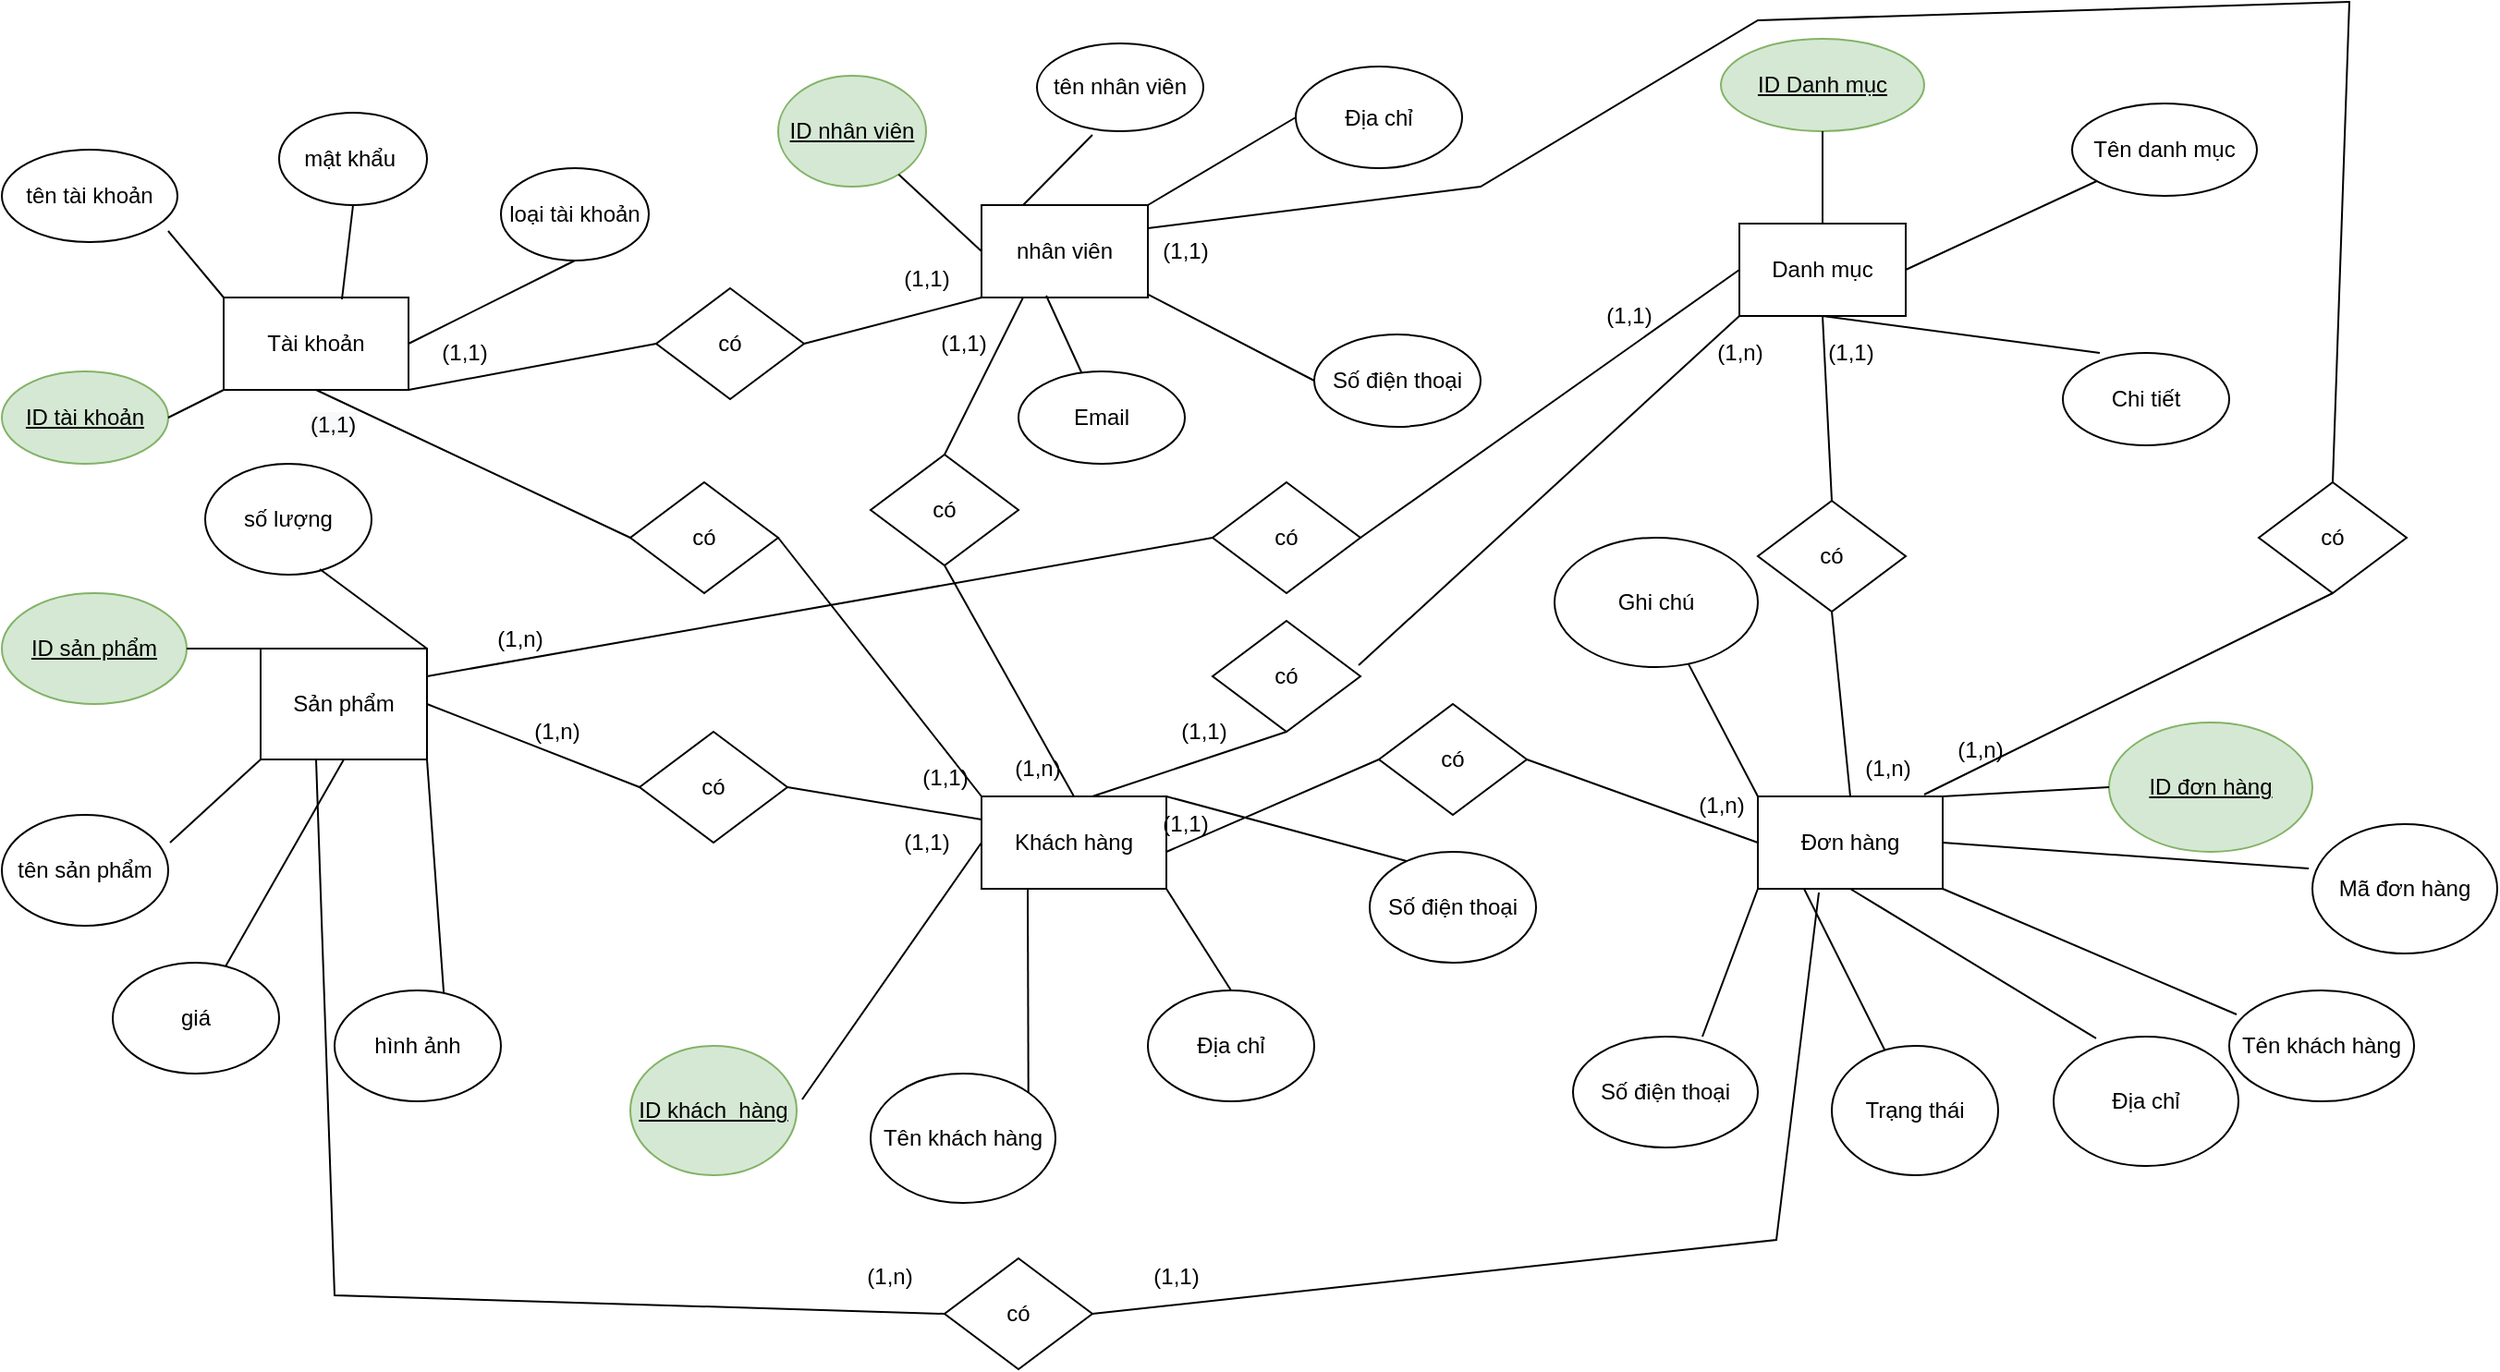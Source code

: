 <mxfile version="16.6.6" type="github">
  <diagram id="WZl0Q1Te6EeCowM1adRx" name="Page-1">
    <mxGraphModel dx="1422" dy="786" grid="1" gridSize="10" guides="1" tooltips="1" connect="1" arrows="1" fold="1" page="1" pageScale="1" pageWidth="827" pageHeight="1169" math="0" shadow="0">
      <root>
        <mxCell id="0" />
        <mxCell id="1" parent="0" />
        <mxCell id="S5zX3HuSBleYr7RCD1JO-1" value="Tài khoản" style="rounded=0;whiteSpace=wrap;html=1;" parent="1" vertex="1">
          <mxGeometry x="140" y="180" width="100" height="50" as="geometry" />
        </mxCell>
        <mxCell id="S5zX3HuSBleYr7RCD1JO-2" value="&lt;u&gt;ID nhân viên&lt;/u&gt;" style="ellipse;whiteSpace=wrap;html=1;fillColor=#d5e8d4;strokeColor=#82b366;" parent="1" vertex="1">
          <mxGeometry x="440" y="60" width="80" height="60" as="geometry" />
        </mxCell>
        <mxCell id="S5zX3HuSBleYr7RCD1JO-3" value="&lt;u&gt;ID tài khoản&lt;/u&gt;" style="ellipse;whiteSpace=wrap;html=1;fillColor=#d5e8d4;strokeColor=#82b366;" parent="1" vertex="1">
          <mxGeometry x="20" y="220" width="90" height="50" as="geometry" />
        </mxCell>
        <mxCell id="S5zX3HuSBleYr7RCD1JO-4" value="loại tài khoản" style="ellipse;whiteSpace=wrap;html=1;" parent="1" vertex="1">
          <mxGeometry x="290" y="110" width="80" height="50" as="geometry" />
        </mxCell>
        <mxCell id="S5zX3HuSBleYr7RCD1JO-5" value="mật khẩu&lt;span style=&quot;white-space: pre&quot;&gt; &lt;/span&gt;" style="ellipse;whiteSpace=wrap;html=1;" parent="1" vertex="1">
          <mxGeometry x="170" y="80" width="80" height="50" as="geometry" />
        </mxCell>
        <mxCell id="S5zX3HuSBleYr7RCD1JO-6" value="tên tài khoản" style="ellipse;whiteSpace=wrap;html=1;" parent="1" vertex="1">
          <mxGeometry x="20" y="100" width="95" height="50" as="geometry" />
        </mxCell>
        <mxCell id="S5zX3HuSBleYr7RCD1JO-7" value="nhân viên" style="rounded=0;whiteSpace=wrap;html=1;" parent="1" vertex="1">
          <mxGeometry x="550" y="130" width="90" height="50" as="geometry" />
        </mxCell>
        <mxCell id="S5zX3HuSBleYr7RCD1JO-8" value="Số điện thoại" style="ellipse;whiteSpace=wrap;html=1;" parent="1" vertex="1">
          <mxGeometry x="730" y="200" width="90" height="50" as="geometry" />
        </mxCell>
        <mxCell id="S5zX3HuSBleYr7RCD1JO-9" value="Địa chỉ" style="ellipse;whiteSpace=wrap;html=1;" parent="1" vertex="1">
          <mxGeometry x="720" y="55" width="90" height="55" as="geometry" />
        </mxCell>
        <mxCell id="S5zX3HuSBleYr7RCD1JO-10" value="tên nhân viên" style="ellipse;whiteSpace=wrap;html=1;" parent="1" vertex="1">
          <mxGeometry x="580" y="42.5" width="90" height="47.5" as="geometry" />
        </mxCell>
        <mxCell id="S5zX3HuSBleYr7RCD1JO-11" value="Email" style="ellipse;whiteSpace=wrap;html=1;" parent="1" vertex="1">
          <mxGeometry x="570" y="220" width="90" height="50" as="geometry" />
        </mxCell>
        <mxCell id="S5zX3HuSBleYr7RCD1JO-12" value="Danh mục" style="rounded=0;whiteSpace=wrap;html=1;" parent="1" vertex="1">
          <mxGeometry x="960" y="140" width="90" height="50" as="geometry" />
        </mxCell>
        <mxCell id="S5zX3HuSBleYr7RCD1JO-13" value="Chi tiết" style="ellipse;whiteSpace=wrap;html=1;" parent="1" vertex="1">
          <mxGeometry x="1135" y="210" width="90" height="50" as="geometry" />
        </mxCell>
        <mxCell id="S5zX3HuSBleYr7RCD1JO-14" value="&lt;u&gt;ID Danh mục&lt;/u&gt;" style="ellipse;whiteSpace=wrap;html=1;fillColor=#d5e8d4;strokeColor=#82b366;" parent="1" vertex="1">
          <mxGeometry x="950" y="40" width="110" height="50" as="geometry" />
        </mxCell>
        <mxCell id="S5zX3HuSBleYr7RCD1JO-15" value="Tên danh mục" style="ellipse;whiteSpace=wrap;html=1;" parent="1" vertex="1">
          <mxGeometry x="1140" y="75" width="100" height="50" as="geometry" />
        </mxCell>
        <mxCell id="S5zX3HuSBleYr7RCD1JO-16" value="Sản phẩm" style="rounded=0;whiteSpace=wrap;html=1;" parent="1" vertex="1">
          <mxGeometry x="160" y="370" width="90" height="60" as="geometry" />
        </mxCell>
        <mxCell id="S5zX3HuSBleYr7RCD1JO-17" value="hình ảnh" style="ellipse;whiteSpace=wrap;html=1;" parent="1" vertex="1">
          <mxGeometry x="200" y="555" width="90" height="60" as="geometry" />
        </mxCell>
        <mxCell id="S5zX3HuSBleYr7RCD1JO-18" value="số lượng" style="ellipse;whiteSpace=wrap;html=1;" parent="1" vertex="1">
          <mxGeometry x="130" y="270" width="90" height="60" as="geometry" />
        </mxCell>
        <mxCell id="S5zX3HuSBleYr7RCD1JO-19" value="giá" style="ellipse;whiteSpace=wrap;html=1;" parent="1" vertex="1">
          <mxGeometry x="80" y="540" width="90" height="60" as="geometry" />
        </mxCell>
        <mxCell id="S5zX3HuSBleYr7RCD1JO-20" value="tên sản phẩm" style="ellipse;whiteSpace=wrap;html=1;" parent="1" vertex="1">
          <mxGeometry x="20" y="460" width="90" height="60" as="geometry" />
        </mxCell>
        <mxCell id="S5zX3HuSBleYr7RCD1JO-21" value="&lt;u&gt;ID sản phẩm&lt;/u&gt;" style="ellipse;whiteSpace=wrap;html=1;fillColor=#d5e8d4;strokeColor=#82b366;" parent="1" vertex="1">
          <mxGeometry x="20" y="340" width="100" height="60" as="geometry" />
        </mxCell>
        <mxCell id="S5zX3HuSBleYr7RCD1JO-23" value="Khách hàng" style="rounded=0;whiteSpace=wrap;html=1;" parent="1" vertex="1">
          <mxGeometry x="550" y="450" width="100" height="50" as="geometry" />
        </mxCell>
        <mxCell id="S5zX3HuSBleYr7RCD1JO-24" value="Số điện thoại" style="ellipse;whiteSpace=wrap;html=1;" parent="1" vertex="1">
          <mxGeometry x="760" y="480" width="90" height="60" as="geometry" />
        </mxCell>
        <mxCell id="S5zX3HuSBleYr7RCD1JO-25" value="Địa chỉ" style="ellipse;whiteSpace=wrap;html=1;" parent="1" vertex="1">
          <mxGeometry x="640" y="555" width="90" height="60" as="geometry" />
        </mxCell>
        <mxCell id="S5zX3HuSBleYr7RCD1JO-26" value="Tên khách hàng" style="ellipse;whiteSpace=wrap;html=1;" parent="1" vertex="1">
          <mxGeometry x="490" y="600" width="100" height="70" as="geometry" />
        </mxCell>
        <mxCell id="S5zX3HuSBleYr7RCD1JO-27" value="&lt;u&gt;ID khách&amp;nbsp; hàng&lt;/u&gt;" style="ellipse;whiteSpace=wrap;html=1;fillColor=#d5e8d4;strokeColor=#82b366;" parent="1" vertex="1">
          <mxGeometry x="360" y="585" width="90" height="70" as="geometry" />
        </mxCell>
        <mxCell id="S5zX3HuSBleYr7RCD1JO-28" value="Đơn hàng" style="rounded=0;whiteSpace=wrap;html=1;" parent="1" vertex="1">
          <mxGeometry x="970" y="450" width="100" height="50" as="geometry" />
        </mxCell>
        <mxCell id="S5zX3HuSBleYr7RCD1JO-29" value="Ghi chú" style="ellipse;whiteSpace=wrap;html=1;" parent="1" vertex="1">
          <mxGeometry x="860" y="310" width="110" height="70" as="geometry" />
        </mxCell>
        <mxCell id="S5zX3HuSBleYr7RCD1JO-30" value="Trạng thái" style="ellipse;whiteSpace=wrap;html=1;" parent="1" vertex="1">
          <mxGeometry x="1010" y="585" width="90" height="70" as="geometry" />
        </mxCell>
        <mxCell id="S5zX3HuSBleYr7RCD1JO-31" value="Tên khách hàng" style="ellipse;whiteSpace=wrap;html=1;" parent="1" vertex="1">
          <mxGeometry x="1225" y="555" width="100" height="60" as="geometry" />
        </mxCell>
        <mxCell id="S5zX3HuSBleYr7RCD1JO-32" value="Số điện thoại" style="ellipse;whiteSpace=wrap;html=1;" parent="1" vertex="1">
          <mxGeometry x="870" y="580" width="100" height="60" as="geometry" />
        </mxCell>
        <mxCell id="S5zX3HuSBleYr7RCD1JO-33" value="Địa chỉ" style="ellipse;whiteSpace=wrap;html=1;" parent="1" vertex="1">
          <mxGeometry x="1130" y="580" width="100" height="70" as="geometry" />
        </mxCell>
        <mxCell id="S5zX3HuSBleYr7RCD1JO-34" value="Mã đơn hàng" style="ellipse;whiteSpace=wrap;html=1;" parent="1" vertex="1">
          <mxGeometry x="1270" y="465" width="100" height="70" as="geometry" />
        </mxCell>
        <mxCell id="S5zX3HuSBleYr7RCD1JO-35" value="&lt;u&gt;ID đơn hàng&lt;/u&gt;" style="ellipse;whiteSpace=wrap;html=1;fillColor=#d5e8d4;strokeColor=#82b366;" parent="1" vertex="1">
          <mxGeometry x="1160" y="410" width="110" height="70" as="geometry" />
        </mxCell>
        <mxCell id="S5zX3HuSBleYr7RCD1JO-36" value="có" style="rhombus;whiteSpace=wrap;html=1;" parent="1" vertex="1">
          <mxGeometry x="374" y="175" width="80" height="60" as="geometry" />
        </mxCell>
        <mxCell id="S5zX3HuSBleYr7RCD1JO-37" value="" style="endArrow=none;html=1;rounded=0;entryX=0;entryY=1;entryDx=0;entryDy=0;exitX=1;exitY=0.5;exitDx=0;exitDy=0;" parent="1" source="S5zX3HuSBleYr7RCD1JO-36" target="S5zX3HuSBleYr7RCD1JO-7" edge="1">
          <mxGeometry width="50" height="50" relative="1" as="geometry">
            <mxPoint x="390" y="420" as="sourcePoint" />
            <mxPoint x="440" y="370" as="targetPoint" />
          </mxGeometry>
        </mxCell>
        <mxCell id="S5zX3HuSBleYr7RCD1JO-38" value="" style="endArrow=none;html=1;rounded=0;exitX=1;exitY=1;exitDx=0;exitDy=0;entryX=0;entryY=0.5;entryDx=0;entryDy=0;" parent="1" source="S5zX3HuSBleYr7RCD1JO-1" target="S5zX3HuSBleYr7RCD1JO-36" edge="1">
          <mxGeometry width="50" height="50" relative="1" as="geometry">
            <mxPoint x="390" y="420" as="sourcePoint" />
            <mxPoint x="440" y="370" as="targetPoint" />
          </mxGeometry>
        </mxCell>
        <mxCell id="S5zX3HuSBleYr7RCD1JO-39" value="" style="endArrow=none;html=1;rounded=0;entryX=0;entryY=0;entryDx=0;entryDy=0;exitX=0.947;exitY=0.88;exitDx=0;exitDy=0;exitPerimeter=0;" parent="1" source="S5zX3HuSBleYr7RCD1JO-6" target="S5zX3HuSBleYr7RCD1JO-1" edge="1">
          <mxGeometry width="50" height="50" relative="1" as="geometry">
            <mxPoint x="390" y="420" as="sourcePoint" />
            <mxPoint x="440" y="370" as="targetPoint" />
          </mxGeometry>
        </mxCell>
        <mxCell id="S5zX3HuSBleYr7RCD1JO-41" value="" style="endArrow=none;html=1;rounded=0;entryX=0.5;entryY=1;entryDx=0;entryDy=0;exitX=0.64;exitY=0.02;exitDx=0;exitDy=0;exitPerimeter=0;" parent="1" source="S5zX3HuSBleYr7RCD1JO-1" target="S5zX3HuSBleYr7RCD1JO-5" edge="1">
          <mxGeometry width="50" height="50" relative="1" as="geometry">
            <mxPoint x="390" y="420" as="sourcePoint" />
            <mxPoint x="440" y="370" as="targetPoint" />
          </mxGeometry>
        </mxCell>
        <mxCell id="S5zX3HuSBleYr7RCD1JO-42" value="" style="endArrow=none;html=1;rounded=0;entryX=1;entryY=0.5;entryDx=0;entryDy=0;exitX=0.5;exitY=1;exitDx=0;exitDy=0;" parent="1" source="S5zX3HuSBleYr7RCD1JO-4" target="S5zX3HuSBleYr7RCD1JO-1" edge="1">
          <mxGeometry width="50" height="50" relative="1" as="geometry">
            <mxPoint x="390" y="420" as="sourcePoint" />
            <mxPoint x="440" y="370" as="targetPoint" />
          </mxGeometry>
        </mxCell>
        <mxCell id="S5zX3HuSBleYr7RCD1JO-43" value="" style="endArrow=none;html=1;rounded=0;entryX=0;entryY=1;entryDx=0;entryDy=0;exitX=1;exitY=0.5;exitDx=0;exitDy=0;" parent="1" source="S5zX3HuSBleYr7RCD1JO-3" target="S5zX3HuSBleYr7RCD1JO-1" edge="1">
          <mxGeometry width="50" height="50" relative="1" as="geometry">
            <mxPoint x="390" y="420" as="sourcePoint" />
            <mxPoint x="440" y="370" as="targetPoint" />
          </mxGeometry>
        </mxCell>
        <mxCell id="S5zX3HuSBleYr7RCD1JO-44" value="" style="endArrow=none;html=1;rounded=0;exitX=1.011;exitY=0.25;exitDx=0;exitDy=0;exitPerimeter=0;entryX=0;entryY=1;entryDx=0;entryDy=0;" parent="1" source="S5zX3HuSBleYr7RCD1JO-20" target="S5zX3HuSBleYr7RCD1JO-16" edge="1">
          <mxGeometry width="50" height="50" relative="1" as="geometry">
            <mxPoint x="390" y="420" as="sourcePoint" />
            <mxPoint x="440" y="370" as="targetPoint" />
          </mxGeometry>
        </mxCell>
        <mxCell id="S5zX3HuSBleYr7RCD1JO-45" value="" style="endArrow=none;html=1;rounded=0;entryX=1;entryY=0.5;entryDx=0;entryDy=0;exitX=0;exitY=0;exitDx=0;exitDy=0;" parent="1" source="S5zX3HuSBleYr7RCD1JO-16" target="S5zX3HuSBleYr7RCD1JO-21" edge="1">
          <mxGeometry width="50" height="50" relative="1" as="geometry">
            <mxPoint x="390" y="420" as="sourcePoint" />
            <mxPoint x="440" y="370" as="targetPoint" />
          </mxGeometry>
        </mxCell>
        <mxCell id="S5zX3HuSBleYr7RCD1JO-46" value="" style="endArrow=none;html=1;rounded=0;entryX=0.222;entryY=0;entryDx=0;entryDy=0;entryPerimeter=0;exitX=0.5;exitY=1;exitDx=0;exitDy=0;" parent="1" source="S5zX3HuSBleYr7RCD1JO-12" target="S5zX3HuSBleYr7RCD1JO-13" edge="1">
          <mxGeometry width="50" height="50" relative="1" as="geometry">
            <mxPoint x="390" y="420" as="sourcePoint" />
            <mxPoint x="440" y="370" as="targetPoint" />
          </mxGeometry>
        </mxCell>
        <mxCell id="S5zX3HuSBleYr7RCD1JO-47" value="" style="endArrow=none;html=1;rounded=0;exitX=1;exitY=0.5;exitDx=0;exitDy=0;" parent="1" source="S5zX3HuSBleYr7RCD1JO-12" target="S5zX3HuSBleYr7RCD1JO-15" edge="1">
          <mxGeometry width="50" height="50" relative="1" as="geometry">
            <mxPoint x="390" y="420" as="sourcePoint" />
            <mxPoint x="440" y="370" as="targetPoint" />
          </mxGeometry>
        </mxCell>
        <mxCell id="S5zX3HuSBleYr7RCD1JO-48" value="" style="endArrow=none;html=1;rounded=0;entryX=0.5;entryY=0;entryDx=0;entryDy=0;" parent="1" source="S5zX3HuSBleYr7RCD1JO-14" target="S5zX3HuSBleYr7RCD1JO-12" edge="1">
          <mxGeometry width="50" height="50" relative="1" as="geometry">
            <mxPoint x="390" y="420" as="sourcePoint" />
            <mxPoint x="440" y="370" as="targetPoint" />
          </mxGeometry>
        </mxCell>
        <mxCell id="S5zX3HuSBleYr7RCD1JO-49" value="" style="endArrow=none;html=1;rounded=0;exitX=0.389;exitY=0.98;exitDx=0;exitDy=0;exitPerimeter=0;" parent="1" source="S5zX3HuSBleYr7RCD1JO-7" target="S5zX3HuSBleYr7RCD1JO-11" edge="1">
          <mxGeometry width="50" height="50" relative="1" as="geometry">
            <mxPoint x="390" y="420" as="sourcePoint" />
            <mxPoint x="440" y="370" as="targetPoint" />
          </mxGeometry>
        </mxCell>
        <mxCell id="S5zX3HuSBleYr7RCD1JO-50" value="" style="endArrow=none;html=1;rounded=0;entryX=0;entryY=0.5;entryDx=0;entryDy=0;" parent="1" source="S5zX3HuSBleYr7RCD1JO-7" target="S5zX3HuSBleYr7RCD1JO-8" edge="1">
          <mxGeometry width="50" height="50" relative="1" as="geometry">
            <mxPoint x="390" y="420" as="sourcePoint" />
            <mxPoint x="440" y="370" as="targetPoint" />
          </mxGeometry>
        </mxCell>
        <mxCell id="S5zX3HuSBleYr7RCD1JO-51" value="" style="endArrow=none;html=1;rounded=0;entryX=0;entryY=0.5;entryDx=0;entryDy=0;exitX=1;exitY=0;exitDx=0;exitDy=0;" parent="1" source="S5zX3HuSBleYr7RCD1JO-7" target="S5zX3HuSBleYr7RCD1JO-9" edge="1">
          <mxGeometry width="50" height="50" relative="1" as="geometry">
            <mxPoint x="390" y="420" as="sourcePoint" />
            <mxPoint x="440" y="370" as="targetPoint" />
          </mxGeometry>
        </mxCell>
        <mxCell id="S5zX3HuSBleYr7RCD1JO-52" value="" style="endArrow=none;html=1;rounded=0;entryX=0.333;entryY=1.042;entryDx=0;entryDy=0;entryPerimeter=0;exitX=0.25;exitY=0;exitDx=0;exitDy=0;" parent="1" source="S5zX3HuSBleYr7RCD1JO-7" target="S5zX3HuSBleYr7RCD1JO-10" edge="1">
          <mxGeometry width="50" height="50" relative="1" as="geometry">
            <mxPoint x="390" y="420" as="sourcePoint" />
            <mxPoint x="440" y="370" as="targetPoint" />
          </mxGeometry>
        </mxCell>
        <mxCell id="S5zX3HuSBleYr7RCD1JO-53" value="" style="endArrow=none;html=1;rounded=0;exitX=0;exitY=0.5;exitDx=0;exitDy=0;" parent="1" source="S5zX3HuSBleYr7RCD1JO-7" target="S5zX3HuSBleYr7RCD1JO-2" edge="1">
          <mxGeometry width="50" height="50" relative="1" as="geometry">
            <mxPoint x="390" y="420" as="sourcePoint" />
            <mxPoint x="440" y="370" as="targetPoint" />
          </mxGeometry>
        </mxCell>
        <mxCell id="S5zX3HuSBleYr7RCD1JO-54" value="" style="endArrow=none;html=1;rounded=0;entryX=1;entryY=1;entryDx=0;entryDy=0;exitX=0.5;exitY=0;exitDx=0;exitDy=0;" parent="1" source="S5zX3HuSBleYr7RCD1JO-25" target="S5zX3HuSBleYr7RCD1JO-23" edge="1">
          <mxGeometry width="50" height="50" relative="1" as="geometry">
            <mxPoint x="390" y="420" as="sourcePoint" />
            <mxPoint x="440" y="370" as="targetPoint" />
          </mxGeometry>
        </mxCell>
        <mxCell id="S5zX3HuSBleYr7RCD1JO-55" value="" style="endArrow=none;html=1;rounded=0;exitX=1.033;exitY=0.414;exitDx=0;exitDy=0;exitPerimeter=0;entryX=0;entryY=0.5;entryDx=0;entryDy=0;" parent="1" source="S5zX3HuSBleYr7RCD1JO-27" target="S5zX3HuSBleYr7RCD1JO-23" edge="1">
          <mxGeometry width="50" height="50" relative="1" as="geometry">
            <mxPoint x="390" y="420" as="sourcePoint" />
            <mxPoint x="440" y="370" as="targetPoint" />
          </mxGeometry>
        </mxCell>
        <mxCell id="S5zX3HuSBleYr7RCD1JO-56" value="" style="endArrow=none;html=1;rounded=0;entryX=1;entryY=0;entryDx=0;entryDy=0;exitX=0.222;exitY=0.083;exitDx=0;exitDy=0;exitPerimeter=0;" parent="1" source="S5zX3HuSBleYr7RCD1JO-24" target="S5zX3HuSBleYr7RCD1JO-23" edge="1">
          <mxGeometry width="50" height="50" relative="1" as="geometry">
            <mxPoint x="390" y="420" as="sourcePoint" />
            <mxPoint x="440" y="370" as="targetPoint" />
          </mxGeometry>
        </mxCell>
        <mxCell id="S5zX3HuSBleYr7RCD1JO-57" value="" style="endArrow=none;html=1;rounded=0;exitX=1;exitY=0;exitDx=0;exitDy=0;entryX=0;entryY=0.5;entryDx=0;entryDy=0;" parent="1" source="S5zX3HuSBleYr7RCD1JO-28" target="S5zX3HuSBleYr7RCD1JO-35" edge="1">
          <mxGeometry width="50" height="50" relative="1" as="geometry">
            <mxPoint x="460" y="430" as="sourcePoint" />
            <mxPoint x="440" y="370" as="targetPoint" />
          </mxGeometry>
        </mxCell>
        <mxCell id="S5zX3HuSBleYr7RCD1JO-58" value="" style="endArrow=none;html=1;rounded=0;entryX=1;entryY=0;entryDx=0;entryDy=0;exitX=0.25;exitY=1;exitDx=0;exitDy=0;" parent="1" source="S5zX3HuSBleYr7RCD1JO-23" target="S5zX3HuSBleYr7RCD1JO-26" edge="1">
          <mxGeometry width="50" height="50" relative="1" as="geometry">
            <mxPoint x="430" y="420" as="sourcePoint" />
            <mxPoint x="440" y="370" as="targetPoint" />
          </mxGeometry>
        </mxCell>
        <mxCell id="S5zX3HuSBleYr7RCD1JO-59" value="" style="endArrow=none;html=1;rounded=0;entryX=0.656;entryY=0.017;entryDx=0;entryDy=0;entryPerimeter=0;exitX=1;exitY=1;exitDx=0;exitDy=0;" parent="1" source="S5zX3HuSBleYr7RCD1JO-16" target="S5zX3HuSBleYr7RCD1JO-17" edge="1">
          <mxGeometry width="50" height="50" relative="1" as="geometry">
            <mxPoint x="390" y="420" as="sourcePoint" />
            <mxPoint x="440" y="370" as="targetPoint" />
          </mxGeometry>
        </mxCell>
        <mxCell id="S5zX3HuSBleYr7RCD1JO-60" value="" style="endArrow=none;html=1;rounded=0;entryX=0.5;entryY=1;entryDx=0;entryDy=0;" parent="1" source="S5zX3HuSBleYr7RCD1JO-19" target="S5zX3HuSBleYr7RCD1JO-16" edge="1">
          <mxGeometry width="50" height="50" relative="1" as="geometry">
            <mxPoint x="390" y="420" as="sourcePoint" />
            <mxPoint x="440" y="370" as="targetPoint" />
          </mxGeometry>
        </mxCell>
        <mxCell id="S5zX3HuSBleYr7RCD1JO-61" value="" style="endArrow=none;html=1;rounded=0;entryX=1;entryY=0;entryDx=0;entryDy=0;exitX=0.689;exitY=0.95;exitDx=0;exitDy=0;exitPerimeter=0;" parent="1" source="S5zX3HuSBleYr7RCD1JO-18" target="S5zX3HuSBleYr7RCD1JO-16" edge="1">
          <mxGeometry width="50" height="50" relative="1" as="geometry">
            <mxPoint x="210" y="330" as="sourcePoint" />
            <mxPoint x="440" y="370" as="targetPoint" />
          </mxGeometry>
        </mxCell>
        <mxCell id="S5zX3HuSBleYr7RCD1JO-62" value="" style="endArrow=none;html=1;rounded=0;exitX=0;exitY=0;exitDx=0;exitDy=0;" parent="1" source="S5zX3HuSBleYr7RCD1JO-28" target="S5zX3HuSBleYr7RCD1JO-29" edge="1">
          <mxGeometry width="50" height="50" relative="1" as="geometry">
            <mxPoint x="390" y="420" as="sourcePoint" />
            <mxPoint x="440" y="370" as="targetPoint" />
          </mxGeometry>
        </mxCell>
        <mxCell id="S5zX3HuSBleYr7RCD1JO-63" value="" style="endArrow=none;html=1;rounded=0;entryX=0.7;entryY=0;entryDx=0;entryDy=0;entryPerimeter=0;exitX=0;exitY=1;exitDx=0;exitDy=0;" parent="1" source="S5zX3HuSBleYr7RCD1JO-28" target="S5zX3HuSBleYr7RCD1JO-32" edge="1">
          <mxGeometry width="50" height="50" relative="1" as="geometry">
            <mxPoint x="390" y="420" as="sourcePoint" />
            <mxPoint x="440" y="370" as="targetPoint" />
          </mxGeometry>
        </mxCell>
        <mxCell id="S5zX3HuSBleYr7RCD1JO-64" value="" style="endArrow=none;html=1;rounded=0;exitX=0.25;exitY=1;exitDx=0;exitDy=0;" parent="1" source="S5zX3HuSBleYr7RCD1JO-28" target="S5zX3HuSBleYr7RCD1JO-30" edge="1">
          <mxGeometry width="50" height="50" relative="1" as="geometry">
            <mxPoint x="390" y="420" as="sourcePoint" />
            <mxPoint x="440" y="370" as="targetPoint" />
          </mxGeometry>
        </mxCell>
        <mxCell id="S5zX3HuSBleYr7RCD1JO-65" value="" style="endArrow=none;html=1;rounded=0;entryX=0.23;entryY=0.014;entryDx=0;entryDy=0;entryPerimeter=0;exitX=0.5;exitY=1;exitDx=0;exitDy=0;" parent="1" source="S5zX3HuSBleYr7RCD1JO-28" target="S5zX3HuSBleYr7RCD1JO-33" edge="1">
          <mxGeometry width="50" height="50" relative="1" as="geometry">
            <mxPoint x="390" y="420" as="sourcePoint" />
            <mxPoint x="930" y="690" as="targetPoint" />
          </mxGeometry>
        </mxCell>
        <mxCell id="S5zX3HuSBleYr7RCD1JO-66" value="" style="endArrow=none;html=1;rounded=0;entryX=0.04;entryY=0.217;entryDx=0;entryDy=0;entryPerimeter=0;exitX=1;exitY=1;exitDx=0;exitDy=0;" parent="1" source="S5zX3HuSBleYr7RCD1JO-28" target="S5zX3HuSBleYr7RCD1JO-31" edge="1">
          <mxGeometry width="50" height="50" relative="1" as="geometry">
            <mxPoint x="390" y="420" as="sourcePoint" />
            <mxPoint x="440" y="370" as="targetPoint" />
          </mxGeometry>
        </mxCell>
        <mxCell id="S5zX3HuSBleYr7RCD1JO-67" value="" style="endArrow=none;html=1;rounded=0;entryX=-0.02;entryY=0.343;entryDx=0;entryDy=0;entryPerimeter=0;exitX=1;exitY=0.5;exitDx=0;exitDy=0;" parent="1" source="S5zX3HuSBleYr7RCD1JO-28" target="S5zX3HuSBleYr7RCD1JO-34" edge="1">
          <mxGeometry width="50" height="50" relative="1" as="geometry">
            <mxPoint x="390" y="420" as="sourcePoint" />
            <mxPoint x="440" y="370" as="targetPoint" />
          </mxGeometry>
        </mxCell>
        <mxCell id="kUXduTfdo15wDPDfpC6b-1" value="(1,1)" style="text;html=1;align=center;verticalAlign=middle;resizable=0;points=[];autosize=1;strokeColor=none;fillColor=none;" vertex="1" parent="1">
          <mxGeometry x="250" y="200" width="40" height="20" as="geometry" />
        </mxCell>
        <mxCell id="kUXduTfdo15wDPDfpC6b-2" value="(1,1)" style="text;html=1;align=center;verticalAlign=middle;resizable=0;points=[];autosize=1;strokeColor=none;fillColor=none;" vertex="1" parent="1">
          <mxGeometry x="500" y="160" width="40" height="20" as="geometry" />
        </mxCell>
        <mxCell id="kUXduTfdo15wDPDfpC6b-3" value="(1,1)" style="text;html=1;align=center;verticalAlign=middle;resizable=0;points=[];autosize=1;strokeColor=none;fillColor=none;" vertex="1" parent="1">
          <mxGeometry x="510" y="430" width="40" height="20" as="geometry" />
        </mxCell>
        <mxCell id="kUXduTfdo15wDPDfpC6b-4" value="&lt;span style=&quot;color: rgb(0, 0, 0); font-family: helvetica; font-size: 12px; font-style: normal; font-weight: 400; letter-spacing: normal; text-align: center; text-indent: 0px; text-transform: none; word-spacing: 0px; background-color: rgb(248, 249, 250); display: inline; float: none;&quot;&gt;(1,1)&lt;/span&gt;" style="text;whiteSpace=wrap;html=1;" vertex="1" parent="1">
          <mxGeometry x="185" y="235" width="50" height="30" as="geometry" />
        </mxCell>
        <mxCell id="kUXduTfdo15wDPDfpC6b-5" value="có" style="rhombus;whiteSpace=wrap;html=1;" vertex="1" parent="1">
          <mxGeometry x="360" y="280" width="80" height="60" as="geometry" />
        </mxCell>
        <mxCell id="kUXduTfdo15wDPDfpC6b-6" value="" style="endArrow=none;html=1;rounded=0;exitX=0.5;exitY=1;exitDx=0;exitDy=0;entryX=0;entryY=0.5;entryDx=0;entryDy=0;" edge="1" parent="1" source="S5zX3HuSBleYr7RCD1JO-1" target="kUXduTfdo15wDPDfpC6b-5">
          <mxGeometry width="50" height="50" relative="1" as="geometry">
            <mxPoint x="250" y="240" as="sourcePoint" />
            <mxPoint x="384" y="215" as="targetPoint" />
          </mxGeometry>
        </mxCell>
        <mxCell id="kUXduTfdo15wDPDfpC6b-7" value="" style="endArrow=none;html=1;rounded=0;exitX=1;exitY=0.5;exitDx=0;exitDy=0;entryX=0;entryY=0;entryDx=0;entryDy=0;" edge="1" parent="1" source="kUXduTfdo15wDPDfpC6b-5" target="S5zX3HuSBleYr7RCD1JO-23">
          <mxGeometry width="50" height="50" relative="1" as="geometry">
            <mxPoint x="200" y="240" as="sourcePoint" />
            <mxPoint x="384" y="350" as="targetPoint" />
          </mxGeometry>
        </mxCell>
        <mxCell id="kUXduTfdo15wDPDfpC6b-8" value="có" style="rhombus;whiteSpace=wrap;html=1;" vertex="1" parent="1">
          <mxGeometry x="365" y="415" width="80" height="60" as="geometry" />
        </mxCell>
        <mxCell id="kUXduTfdo15wDPDfpC6b-9" value="" style="endArrow=none;html=1;rounded=0;exitX=1;exitY=1;exitDx=0;exitDy=0;entryX=0;entryY=0.5;entryDx=0;entryDy=0;" edge="1" parent="1" target="kUXduTfdo15wDPDfpC6b-8">
          <mxGeometry width="50" height="50" relative="1" as="geometry">
            <mxPoint x="250" y="400" as="sourcePoint" />
            <mxPoint x="384" y="375" as="targetPoint" />
          </mxGeometry>
        </mxCell>
        <mxCell id="kUXduTfdo15wDPDfpC6b-10" value="" style="endArrow=none;html=1;rounded=0;exitX=1;exitY=0.5;exitDx=0;exitDy=0;entryX=0;entryY=0.25;entryDx=0;entryDy=0;" edge="1" parent="1" source="kUXduTfdo15wDPDfpC6b-8" target="S5zX3HuSBleYr7RCD1JO-23">
          <mxGeometry width="50" height="50" relative="1" as="geometry">
            <mxPoint x="446" y="450" as="sourcePoint" />
            <mxPoint x="580" y="425" as="targetPoint" />
          </mxGeometry>
        </mxCell>
        <mxCell id="kUXduTfdo15wDPDfpC6b-11" value="(1,1)" style="text;html=1;align=center;verticalAlign=middle;resizable=0;points=[];autosize=1;strokeColor=none;fillColor=none;" vertex="1" parent="1">
          <mxGeometry x="500" y="465" width="40" height="20" as="geometry" />
        </mxCell>
        <mxCell id="kUXduTfdo15wDPDfpC6b-12" value="(1,n)" style="text;html=1;align=center;verticalAlign=middle;resizable=0;points=[];autosize=1;strokeColor=none;fillColor=none;" vertex="1" parent="1">
          <mxGeometry x="300" y="405" width="40" height="20" as="geometry" />
        </mxCell>
        <mxCell id="kUXduTfdo15wDPDfpC6b-13" value="có" style="rhombus;whiteSpace=wrap;html=1;" vertex="1" parent="1">
          <mxGeometry x="675" y="280" width="80" height="60" as="geometry" />
        </mxCell>
        <mxCell id="kUXduTfdo15wDPDfpC6b-14" value="" style="endArrow=none;html=1;rounded=0;exitX=1;exitY=0.25;exitDx=0;exitDy=0;entryX=0;entryY=0.5;entryDx=0;entryDy=0;" edge="1" parent="1" source="S5zX3HuSBleYr7RCD1JO-16" target="kUXduTfdo15wDPDfpC6b-13">
          <mxGeometry width="50" height="50" relative="1" as="geometry">
            <mxPoint x="455" y="455" as="sourcePoint" />
            <mxPoint x="590" y="435" as="targetPoint" />
          </mxGeometry>
        </mxCell>
        <mxCell id="kUXduTfdo15wDPDfpC6b-15" value="" style="endArrow=none;html=1;rounded=0;exitX=1;exitY=0.5;exitDx=0;exitDy=0;entryX=0;entryY=0.5;entryDx=0;entryDy=0;" edge="1" parent="1" source="kUXduTfdo15wDPDfpC6b-13" target="S5zX3HuSBleYr7RCD1JO-12">
          <mxGeometry width="50" height="50" relative="1" as="geometry">
            <mxPoint x="260" y="395" as="sourcePoint" />
            <mxPoint x="600" y="340" as="targetPoint" />
            <Array as="points" />
          </mxGeometry>
        </mxCell>
        <mxCell id="kUXduTfdo15wDPDfpC6b-16" value="(1,n)" style="text;html=1;align=center;verticalAlign=middle;resizable=0;points=[];autosize=1;strokeColor=none;fillColor=none;" vertex="1" parent="1">
          <mxGeometry x="280" y="355" width="40" height="20" as="geometry" />
        </mxCell>
        <mxCell id="kUXduTfdo15wDPDfpC6b-17" value="(1,1)" style="text;html=1;align=center;verticalAlign=middle;resizable=0;points=[];autosize=1;strokeColor=none;fillColor=none;" vertex="1" parent="1">
          <mxGeometry x="880" y="180" width="40" height="20" as="geometry" />
        </mxCell>
        <mxCell id="kUXduTfdo15wDPDfpC6b-18" value="có" style="rhombus;whiteSpace=wrap;html=1;" vertex="1" parent="1">
          <mxGeometry x="490" y="265" width="80" height="60" as="geometry" />
        </mxCell>
        <mxCell id="kUXduTfdo15wDPDfpC6b-19" value="" style="endArrow=none;html=1;rounded=0;exitX=0.5;exitY=0;exitDx=0;exitDy=0;entryX=0.25;entryY=1;entryDx=0;entryDy=0;" edge="1" parent="1" source="kUXduTfdo15wDPDfpC6b-18" target="S5zX3HuSBleYr7RCD1JO-7">
          <mxGeometry width="50" height="50" relative="1" as="geometry">
            <mxPoint x="250" y="240" as="sourcePoint" />
            <mxPoint x="384" y="215" as="targetPoint" />
          </mxGeometry>
        </mxCell>
        <mxCell id="kUXduTfdo15wDPDfpC6b-20" value="" style="endArrow=none;html=1;rounded=0;exitX=0.5;exitY=1;exitDx=0;exitDy=0;entryX=0.5;entryY=0;entryDx=0;entryDy=0;" edge="1" parent="1" source="kUXduTfdo15wDPDfpC6b-18" target="S5zX3HuSBleYr7RCD1JO-23">
          <mxGeometry width="50" height="50" relative="1" as="geometry">
            <mxPoint x="450" y="320" as="sourcePoint" />
            <mxPoint x="590" y="420" as="targetPoint" />
          </mxGeometry>
        </mxCell>
        <mxCell id="kUXduTfdo15wDPDfpC6b-21" value="(1,n)" style="text;html=1;align=center;verticalAlign=middle;resizable=0;points=[];autosize=1;strokeColor=none;fillColor=none;" vertex="1" parent="1">
          <mxGeometry x="560" y="425" width="40" height="20" as="geometry" />
        </mxCell>
        <mxCell id="kUXduTfdo15wDPDfpC6b-22" value="(1,1)" style="text;html=1;align=center;verticalAlign=middle;resizable=0;points=[];autosize=1;strokeColor=none;fillColor=none;" vertex="1" parent="1">
          <mxGeometry x="520" y="195" width="40" height="20" as="geometry" />
        </mxCell>
        <mxCell id="kUXduTfdo15wDPDfpC6b-23" value="có" style="rhombus;whiteSpace=wrap;html=1;" vertex="1" parent="1">
          <mxGeometry x="765" y="400" width="80" height="60" as="geometry" />
        </mxCell>
        <mxCell id="kUXduTfdo15wDPDfpC6b-24" value="" style="endArrow=none;html=1;rounded=0;entryX=0;entryY=0.5;entryDx=0;entryDy=0;exitX=1;exitY=0.5;exitDx=0;exitDy=0;" edge="1" parent="1" source="kUXduTfdo15wDPDfpC6b-23" target="S5zX3HuSBleYr7RCD1JO-28">
          <mxGeometry width="50" height="50" relative="1" as="geometry">
            <mxPoint x="860" y="420" as="sourcePoint" />
            <mxPoint x="950" y="435" as="targetPoint" />
          </mxGeometry>
        </mxCell>
        <mxCell id="kUXduTfdo15wDPDfpC6b-26" value="" style="endArrow=none;html=1;rounded=0;entryX=0;entryY=0.5;entryDx=0;entryDy=0;exitX=1;exitY=0;exitDx=0;exitDy=0;" edge="1" parent="1" target="kUXduTfdo15wDPDfpC6b-23">
          <mxGeometry width="50" height="50" relative="1" as="geometry">
            <mxPoint x="650" y="480" as="sourcePoint" />
            <mxPoint x="730" y="432.5" as="targetPoint" />
          </mxGeometry>
        </mxCell>
        <mxCell id="kUXduTfdo15wDPDfpC6b-27" value="(1,n)" style="text;html=1;align=center;verticalAlign=middle;resizable=0;points=[];autosize=1;strokeColor=none;fillColor=none;" vertex="1" parent="1">
          <mxGeometry x="930" y="445" width="40" height="20" as="geometry" />
        </mxCell>
        <mxCell id="kUXduTfdo15wDPDfpC6b-28" value="(1,1)" style="text;html=1;align=center;verticalAlign=middle;resizable=0;points=[];autosize=1;strokeColor=none;fillColor=none;" vertex="1" parent="1">
          <mxGeometry x="640" y="455" width="40" height="20" as="geometry" />
        </mxCell>
        <mxCell id="kUXduTfdo15wDPDfpC6b-29" value="có" style="rhombus;whiteSpace=wrap;html=1;" vertex="1" parent="1">
          <mxGeometry x="530" y="700" width="80" height="60" as="geometry" />
        </mxCell>
        <mxCell id="kUXduTfdo15wDPDfpC6b-30" value="" style="endArrow=none;html=1;rounded=0;exitX=1;exitY=0.5;exitDx=0;exitDy=0;entryX=0.33;entryY=1.04;entryDx=0;entryDy=0;entryPerimeter=0;" edge="1" parent="1" source="kUXduTfdo15wDPDfpC6b-29" target="S5zX3HuSBleYr7RCD1JO-28">
          <mxGeometry width="50" height="50" relative="1" as="geometry">
            <mxPoint x="620" y="725" as="sourcePoint" />
            <mxPoint x="1050" y="700" as="targetPoint" />
            <Array as="points">
              <mxPoint x="980" y="690" />
            </Array>
          </mxGeometry>
        </mxCell>
        <mxCell id="kUXduTfdo15wDPDfpC6b-31" value="" style="endArrow=none;html=1;rounded=0;entryX=0;entryY=0.5;entryDx=0;entryDy=0;" edge="1" parent="1" target="kUXduTfdo15wDPDfpC6b-29">
          <mxGeometry width="50" height="50" relative="1" as="geometry">
            <mxPoint x="190" y="430" as="sourcePoint" />
            <mxPoint x="640" y="415" as="targetPoint" />
            <Array as="points">
              <mxPoint x="200" y="720" />
            </Array>
          </mxGeometry>
        </mxCell>
        <mxCell id="kUXduTfdo15wDPDfpC6b-32" value="(1,n)" style="text;html=1;align=center;verticalAlign=middle;resizable=0;points=[];autosize=1;strokeColor=none;fillColor=none;" vertex="1" parent="1">
          <mxGeometry x="480" y="700" width="40" height="20" as="geometry" />
        </mxCell>
        <mxCell id="kUXduTfdo15wDPDfpC6b-33" value="(1,1)" style="text;html=1;align=center;verticalAlign=middle;resizable=0;points=[];autosize=1;strokeColor=none;fillColor=none;" vertex="1" parent="1">
          <mxGeometry x="635" y="700" width="40" height="20" as="geometry" />
        </mxCell>
        <mxCell id="kUXduTfdo15wDPDfpC6b-34" value="có" style="rhombus;whiteSpace=wrap;html=1;" vertex="1" parent="1">
          <mxGeometry x="970" y="290" width="80" height="60" as="geometry" />
        </mxCell>
        <mxCell id="kUXduTfdo15wDPDfpC6b-35" value="" style="endArrow=none;html=1;rounded=0;entryX=0.5;entryY=1;entryDx=0;entryDy=0;exitX=0.5;exitY=0;exitDx=0;exitDy=0;" edge="1" parent="1" source="kUXduTfdo15wDPDfpC6b-34" target="S5zX3HuSBleYr7RCD1JO-12">
          <mxGeometry width="50" height="50" relative="1" as="geometry">
            <mxPoint x="1015" y="100" as="sourcePoint" />
            <mxPoint x="1015" y="150" as="targetPoint" />
          </mxGeometry>
        </mxCell>
        <mxCell id="kUXduTfdo15wDPDfpC6b-36" value="" style="endArrow=none;html=1;rounded=0;entryX=0.5;entryY=1;entryDx=0;entryDy=0;exitX=0.5;exitY=0;exitDx=0;exitDy=0;" edge="1" parent="1" source="S5zX3HuSBleYr7RCD1JO-28" target="kUXduTfdo15wDPDfpC6b-34">
          <mxGeometry width="50" height="50" relative="1" as="geometry">
            <mxPoint x="1020" y="300" as="sourcePoint" />
            <mxPoint x="1015" y="200" as="targetPoint" />
          </mxGeometry>
        </mxCell>
        <mxCell id="kUXduTfdo15wDPDfpC6b-37" value="(1,1)" style="text;html=1;align=center;verticalAlign=middle;resizable=0;points=[];autosize=1;strokeColor=none;fillColor=none;" vertex="1" parent="1">
          <mxGeometry x="1000" y="200" width="40" height="20" as="geometry" />
        </mxCell>
        <mxCell id="kUXduTfdo15wDPDfpC6b-38" value="(1,n)" style="text;html=1;align=center;verticalAlign=middle;resizable=0;points=[];autosize=1;strokeColor=none;fillColor=none;" vertex="1" parent="1">
          <mxGeometry x="1020" y="425" width="40" height="20" as="geometry" />
        </mxCell>
        <mxCell id="kUXduTfdo15wDPDfpC6b-39" value="có" style="rhombus;whiteSpace=wrap;html=1;" vertex="1" parent="1">
          <mxGeometry x="675" y="355" width="80" height="60" as="geometry" />
        </mxCell>
        <mxCell id="kUXduTfdo15wDPDfpC6b-40" value="" style="endArrow=none;html=1;rounded=0;exitX=0.988;exitY=0.4;exitDx=0;exitDy=0;entryX=0;entryY=1;entryDx=0;entryDy=0;exitPerimeter=0;" edge="1" parent="1" source="kUXduTfdo15wDPDfpC6b-39" target="S5zX3HuSBleYr7RCD1JO-12">
          <mxGeometry width="50" height="50" relative="1" as="geometry">
            <mxPoint x="765" y="320" as="sourcePoint" />
            <mxPoint x="970" y="175" as="targetPoint" />
            <Array as="points" />
          </mxGeometry>
        </mxCell>
        <mxCell id="kUXduTfdo15wDPDfpC6b-41" value="" style="endArrow=none;html=1;rounded=0;entryX=0.5;entryY=1;entryDx=0;entryDy=0;exitX=1;exitY=0;exitDx=0;exitDy=0;" edge="1" parent="1" target="kUXduTfdo15wDPDfpC6b-39">
          <mxGeometry width="50" height="50" relative="1" as="geometry">
            <mxPoint x="610" y="450" as="sourcePoint" />
            <mxPoint x="725" y="400" as="targetPoint" />
          </mxGeometry>
        </mxCell>
        <mxCell id="kUXduTfdo15wDPDfpC6b-42" value="(1,n)" style="text;html=1;align=center;verticalAlign=middle;resizable=0;points=[];autosize=1;strokeColor=none;fillColor=none;" vertex="1" parent="1">
          <mxGeometry x="940" y="200" width="40" height="20" as="geometry" />
        </mxCell>
        <mxCell id="kUXduTfdo15wDPDfpC6b-43" value="(1,1)" style="text;html=1;align=center;verticalAlign=middle;resizable=0;points=[];autosize=1;strokeColor=none;fillColor=none;" vertex="1" parent="1">
          <mxGeometry x="650" y="405" width="40" height="20" as="geometry" />
        </mxCell>
        <mxCell id="kUXduTfdo15wDPDfpC6b-44" value="có" style="rhombus;whiteSpace=wrap;html=1;" vertex="1" parent="1">
          <mxGeometry x="1241" y="280" width="80" height="60" as="geometry" />
        </mxCell>
        <mxCell id="kUXduTfdo15wDPDfpC6b-45" value="" style="endArrow=none;html=1;rounded=0;entryX=0.9;entryY=-0.02;entryDx=0;entryDy=0;exitX=0.5;exitY=1;exitDx=0;exitDy=0;entryPerimeter=0;" edge="1" parent="1" source="kUXduTfdo15wDPDfpC6b-44" target="S5zX3HuSBleYr7RCD1JO-28">
          <mxGeometry width="50" height="50" relative="1" as="geometry">
            <mxPoint x="855" y="440" as="sourcePoint" />
            <mxPoint x="980" y="485" as="targetPoint" />
          </mxGeometry>
        </mxCell>
        <mxCell id="kUXduTfdo15wDPDfpC6b-46" value="" style="endArrow=none;html=1;rounded=0;entryX=0.5;entryY=0;entryDx=0;entryDy=0;exitX=1;exitY=0.25;exitDx=0;exitDy=0;" edge="1" parent="1" source="S5zX3HuSBleYr7RCD1JO-7" target="kUXduTfdo15wDPDfpC6b-44">
          <mxGeometry width="50" height="50" relative="1" as="geometry">
            <mxPoint x="1291" y="350" as="sourcePoint" />
            <mxPoint x="1070" y="459" as="targetPoint" />
            <Array as="points">
              <mxPoint x="820" y="120" />
              <mxPoint x="970" y="30" />
              <mxPoint x="1290" y="20" />
            </Array>
          </mxGeometry>
        </mxCell>
        <mxCell id="kUXduTfdo15wDPDfpC6b-47" value="(1,n)" style="text;html=1;align=center;verticalAlign=middle;resizable=0;points=[];autosize=1;strokeColor=none;fillColor=none;" vertex="1" parent="1">
          <mxGeometry x="1070" y="415" width="40" height="20" as="geometry" />
        </mxCell>
        <mxCell id="kUXduTfdo15wDPDfpC6b-48" value="(1,1)" style="text;html=1;align=center;verticalAlign=middle;resizable=0;points=[];autosize=1;strokeColor=none;fillColor=none;" vertex="1" parent="1">
          <mxGeometry x="640" y="145" width="40" height="20" as="geometry" />
        </mxCell>
      </root>
    </mxGraphModel>
  </diagram>
</mxfile>
